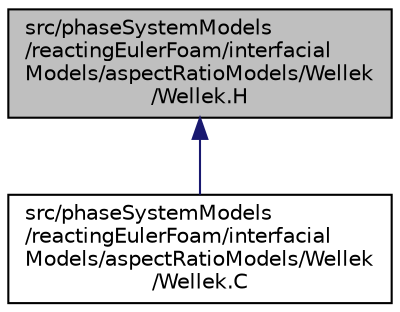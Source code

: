 digraph "src/phaseSystemModels/reactingEulerFoam/interfacialModels/aspectRatioModels/Wellek/Wellek.H"
{
  bgcolor="transparent";
  edge [fontname="Helvetica",fontsize="10",labelfontname="Helvetica",labelfontsize="10"];
  node [fontname="Helvetica",fontsize="10",shape=record];
  Node1 [label="src/phaseSystemModels\l/reactingEulerFoam/interfacial\lModels/aspectRatioModels/Wellek\l/Wellek.H",height=0.2,width=0.4,color="black", fillcolor="grey75", style="filled" fontcolor="black"];
  Node1 -> Node2 [dir="back",color="midnightblue",fontsize="10",style="solid",fontname="Helvetica"];
  Node2 [label="src/phaseSystemModels\l/reactingEulerFoam/interfacial\lModels/aspectRatioModels/Wellek\l/Wellek.C",height=0.2,width=0.4,color="black",URL="$src_2phaseSystemModels_2reactingEulerFoam_2interfacialModels_2aspectRatioModels_2Wellek_2Wellek_8C.html"];
}

